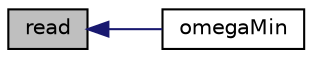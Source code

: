 digraph "read"
{
  bgcolor="transparent";
  edge [fontname="Helvetica",fontsize="10",labelfontname="Helvetica",labelfontsize="10"];
  node [fontname="Helvetica",fontsize="10",shape=record];
  rankdir="LR";
  Node622 [label="read",height=0.2,width=0.4,color="black", fillcolor="grey75", style="filled", fontcolor="black"];
  Node622 -> Node623 [dir="back",color="midnightblue",fontsize="10",style="solid",fontname="Helvetica"];
  Node623 [label="omegaMin",height=0.2,width=0.4,color="black",URL="$a21981.html#a03ef8e3d09a5280d9f87be6076a3f335"];
}
